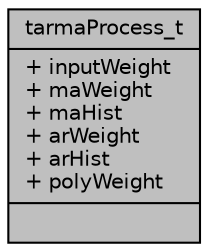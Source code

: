 digraph "tarmaProcess_t"
{
 // LATEX_PDF_SIZE
  edge [fontname="Helvetica",fontsize="10",labelfontname="Helvetica",labelfontsize="10"];
  node [fontname="Helvetica",fontsize="10",shape=record];
  Node1 [label="{tarmaProcess_t\n|+ inputWeight\l+ maWeight\l+ maHist\l+ arWeight\l+ arHist\l+ polyWeight\l|}",height=0.2,width=0.4,color="black", fillcolor="grey75", style="filled", fontcolor="black",tooltip=" "];
}

